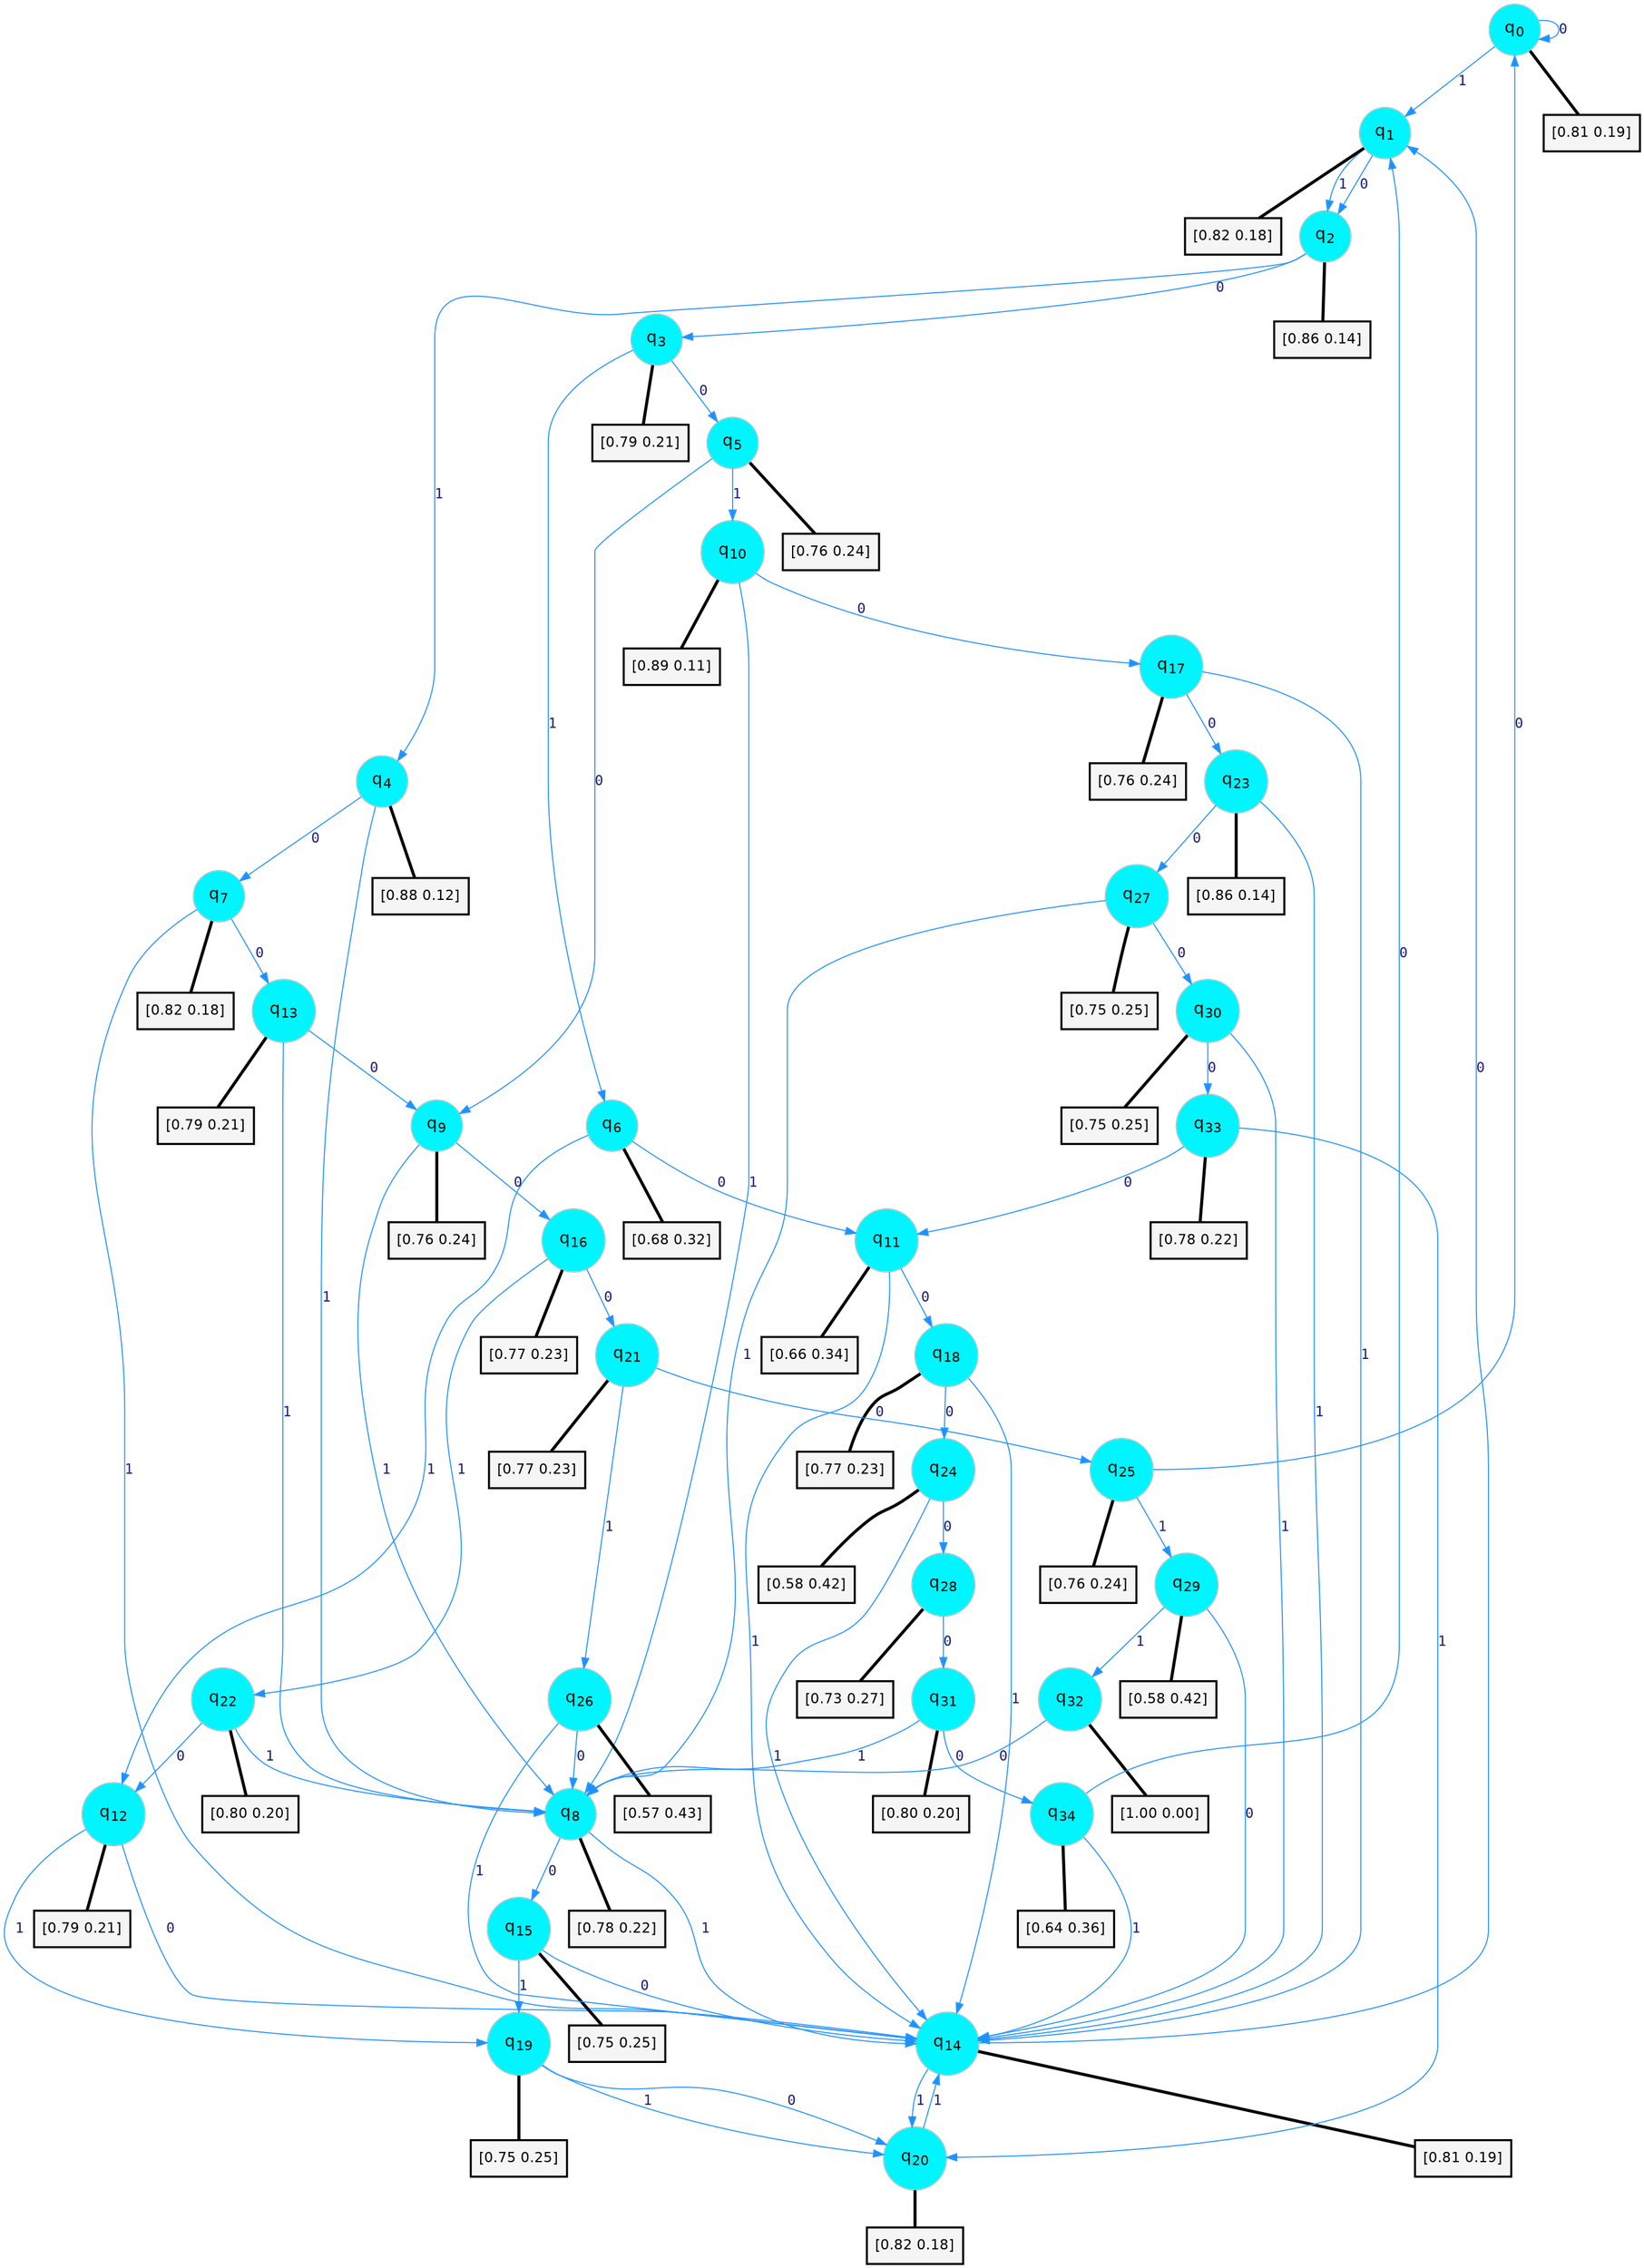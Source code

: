 digraph G {
graph [
bgcolor=transparent, dpi=300, rankdir=TD, size="40,25"];
node [
color=gray, fillcolor=turquoise1, fontcolor=black, fontname=Helvetica, fontsize=16, fontweight=bold, shape=circle, style=filled];
edge [
arrowsize=1, color=dodgerblue1, fontcolor=midnightblue, fontname=courier, fontweight=bold, penwidth=1, style=solid, weight=20];
0[label=<q<SUB>0</SUB>>];
1[label=<q<SUB>1</SUB>>];
2[label=<q<SUB>2</SUB>>];
3[label=<q<SUB>3</SUB>>];
4[label=<q<SUB>4</SUB>>];
5[label=<q<SUB>5</SUB>>];
6[label=<q<SUB>6</SUB>>];
7[label=<q<SUB>7</SUB>>];
8[label=<q<SUB>8</SUB>>];
9[label=<q<SUB>9</SUB>>];
10[label=<q<SUB>10</SUB>>];
11[label=<q<SUB>11</SUB>>];
12[label=<q<SUB>12</SUB>>];
13[label=<q<SUB>13</SUB>>];
14[label=<q<SUB>14</SUB>>];
15[label=<q<SUB>15</SUB>>];
16[label=<q<SUB>16</SUB>>];
17[label=<q<SUB>17</SUB>>];
18[label=<q<SUB>18</SUB>>];
19[label=<q<SUB>19</SUB>>];
20[label=<q<SUB>20</SUB>>];
21[label=<q<SUB>21</SUB>>];
22[label=<q<SUB>22</SUB>>];
23[label=<q<SUB>23</SUB>>];
24[label=<q<SUB>24</SUB>>];
25[label=<q<SUB>25</SUB>>];
26[label=<q<SUB>26</SUB>>];
27[label=<q<SUB>27</SUB>>];
28[label=<q<SUB>28</SUB>>];
29[label=<q<SUB>29</SUB>>];
30[label=<q<SUB>30</SUB>>];
31[label=<q<SUB>31</SUB>>];
32[label=<q<SUB>32</SUB>>];
33[label=<q<SUB>33</SUB>>];
34[label=<q<SUB>34</SUB>>];
35[label="[0.81 0.19]", shape=box,fontcolor=black, fontname=Helvetica, fontsize=14, penwidth=2, fillcolor=whitesmoke,color=black];
36[label="[0.82 0.18]", shape=box,fontcolor=black, fontname=Helvetica, fontsize=14, penwidth=2, fillcolor=whitesmoke,color=black];
37[label="[0.86 0.14]", shape=box,fontcolor=black, fontname=Helvetica, fontsize=14, penwidth=2, fillcolor=whitesmoke,color=black];
38[label="[0.79 0.21]", shape=box,fontcolor=black, fontname=Helvetica, fontsize=14, penwidth=2, fillcolor=whitesmoke,color=black];
39[label="[0.88 0.12]", shape=box,fontcolor=black, fontname=Helvetica, fontsize=14, penwidth=2, fillcolor=whitesmoke,color=black];
40[label="[0.76 0.24]", shape=box,fontcolor=black, fontname=Helvetica, fontsize=14, penwidth=2, fillcolor=whitesmoke,color=black];
41[label="[0.68 0.32]", shape=box,fontcolor=black, fontname=Helvetica, fontsize=14, penwidth=2, fillcolor=whitesmoke,color=black];
42[label="[0.82 0.18]", shape=box,fontcolor=black, fontname=Helvetica, fontsize=14, penwidth=2, fillcolor=whitesmoke,color=black];
43[label="[0.78 0.22]", shape=box,fontcolor=black, fontname=Helvetica, fontsize=14, penwidth=2, fillcolor=whitesmoke,color=black];
44[label="[0.76 0.24]", shape=box,fontcolor=black, fontname=Helvetica, fontsize=14, penwidth=2, fillcolor=whitesmoke,color=black];
45[label="[0.89 0.11]", shape=box,fontcolor=black, fontname=Helvetica, fontsize=14, penwidth=2, fillcolor=whitesmoke,color=black];
46[label="[0.66 0.34]", shape=box,fontcolor=black, fontname=Helvetica, fontsize=14, penwidth=2, fillcolor=whitesmoke,color=black];
47[label="[0.79 0.21]", shape=box,fontcolor=black, fontname=Helvetica, fontsize=14, penwidth=2, fillcolor=whitesmoke,color=black];
48[label="[0.79 0.21]", shape=box,fontcolor=black, fontname=Helvetica, fontsize=14, penwidth=2, fillcolor=whitesmoke,color=black];
49[label="[0.81 0.19]", shape=box,fontcolor=black, fontname=Helvetica, fontsize=14, penwidth=2, fillcolor=whitesmoke,color=black];
50[label="[0.75 0.25]", shape=box,fontcolor=black, fontname=Helvetica, fontsize=14, penwidth=2, fillcolor=whitesmoke,color=black];
51[label="[0.77 0.23]", shape=box,fontcolor=black, fontname=Helvetica, fontsize=14, penwidth=2, fillcolor=whitesmoke,color=black];
52[label="[0.76 0.24]", shape=box,fontcolor=black, fontname=Helvetica, fontsize=14, penwidth=2, fillcolor=whitesmoke,color=black];
53[label="[0.77 0.23]", shape=box,fontcolor=black, fontname=Helvetica, fontsize=14, penwidth=2, fillcolor=whitesmoke,color=black];
54[label="[0.75 0.25]", shape=box,fontcolor=black, fontname=Helvetica, fontsize=14, penwidth=2, fillcolor=whitesmoke,color=black];
55[label="[0.82 0.18]", shape=box,fontcolor=black, fontname=Helvetica, fontsize=14, penwidth=2, fillcolor=whitesmoke,color=black];
56[label="[0.77 0.23]", shape=box,fontcolor=black, fontname=Helvetica, fontsize=14, penwidth=2, fillcolor=whitesmoke,color=black];
57[label="[0.80 0.20]", shape=box,fontcolor=black, fontname=Helvetica, fontsize=14, penwidth=2, fillcolor=whitesmoke,color=black];
58[label="[0.86 0.14]", shape=box,fontcolor=black, fontname=Helvetica, fontsize=14, penwidth=2, fillcolor=whitesmoke,color=black];
59[label="[0.58 0.42]", shape=box,fontcolor=black, fontname=Helvetica, fontsize=14, penwidth=2, fillcolor=whitesmoke,color=black];
60[label="[0.76 0.24]", shape=box,fontcolor=black, fontname=Helvetica, fontsize=14, penwidth=2, fillcolor=whitesmoke,color=black];
61[label="[0.57 0.43]", shape=box,fontcolor=black, fontname=Helvetica, fontsize=14, penwidth=2, fillcolor=whitesmoke,color=black];
62[label="[0.75 0.25]", shape=box,fontcolor=black, fontname=Helvetica, fontsize=14, penwidth=2, fillcolor=whitesmoke,color=black];
63[label="[0.73 0.27]", shape=box,fontcolor=black, fontname=Helvetica, fontsize=14, penwidth=2, fillcolor=whitesmoke,color=black];
64[label="[0.58 0.42]", shape=box,fontcolor=black, fontname=Helvetica, fontsize=14, penwidth=2, fillcolor=whitesmoke,color=black];
65[label="[0.75 0.25]", shape=box,fontcolor=black, fontname=Helvetica, fontsize=14, penwidth=2, fillcolor=whitesmoke,color=black];
66[label="[0.80 0.20]", shape=box,fontcolor=black, fontname=Helvetica, fontsize=14, penwidth=2, fillcolor=whitesmoke,color=black];
67[label="[1.00 0.00]", shape=box,fontcolor=black, fontname=Helvetica, fontsize=14, penwidth=2, fillcolor=whitesmoke,color=black];
68[label="[0.78 0.22]", shape=box,fontcolor=black, fontname=Helvetica, fontsize=14, penwidth=2, fillcolor=whitesmoke,color=black];
69[label="[0.64 0.36]", shape=box,fontcolor=black, fontname=Helvetica, fontsize=14, penwidth=2, fillcolor=whitesmoke,color=black];
0->0 [label=0];
0->1 [label=1];
0->35 [arrowhead=none, penwidth=3,color=black];
1->2 [label=0];
1->2 [label=1];
1->36 [arrowhead=none, penwidth=3,color=black];
2->3 [label=0];
2->4 [label=1];
2->37 [arrowhead=none, penwidth=3,color=black];
3->5 [label=0];
3->6 [label=1];
3->38 [arrowhead=none, penwidth=3,color=black];
4->7 [label=0];
4->8 [label=1];
4->39 [arrowhead=none, penwidth=3,color=black];
5->9 [label=0];
5->10 [label=1];
5->40 [arrowhead=none, penwidth=3,color=black];
6->11 [label=0];
6->12 [label=1];
6->41 [arrowhead=none, penwidth=3,color=black];
7->13 [label=0];
7->14 [label=1];
7->42 [arrowhead=none, penwidth=3,color=black];
8->15 [label=0];
8->14 [label=1];
8->43 [arrowhead=none, penwidth=3,color=black];
9->16 [label=0];
9->8 [label=1];
9->44 [arrowhead=none, penwidth=3,color=black];
10->17 [label=0];
10->8 [label=1];
10->45 [arrowhead=none, penwidth=3,color=black];
11->18 [label=0];
11->14 [label=1];
11->46 [arrowhead=none, penwidth=3,color=black];
12->14 [label=0];
12->19 [label=1];
12->47 [arrowhead=none, penwidth=3,color=black];
13->9 [label=0];
13->8 [label=1];
13->48 [arrowhead=none, penwidth=3,color=black];
14->1 [label=0];
14->20 [label=1];
14->49 [arrowhead=none, penwidth=3,color=black];
15->14 [label=0];
15->19 [label=1];
15->50 [arrowhead=none, penwidth=3,color=black];
16->21 [label=0];
16->22 [label=1];
16->51 [arrowhead=none, penwidth=3,color=black];
17->23 [label=0];
17->14 [label=1];
17->52 [arrowhead=none, penwidth=3,color=black];
18->24 [label=0];
18->14 [label=1];
18->53 [arrowhead=none, penwidth=3,color=black];
19->20 [label=0];
19->20 [label=1];
19->54 [arrowhead=none, penwidth=3,color=black];
20->14 [label=1];
20->55 [arrowhead=none, penwidth=3,color=black];
21->25 [label=0];
21->26 [label=1];
21->56 [arrowhead=none, penwidth=3,color=black];
22->12 [label=0];
22->8 [label=1];
22->57 [arrowhead=none, penwidth=3,color=black];
23->27 [label=0];
23->14 [label=1];
23->58 [arrowhead=none, penwidth=3,color=black];
24->28 [label=0];
24->14 [label=1];
24->59 [arrowhead=none, penwidth=3,color=black];
25->0 [label=0];
25->29 [label=1];
25->60 [arrowhead=none, penwidth=3,color=black];
26->8 [label=0];
26->14 [label=1];
26->61 [arrowhead=none, penwidth=3,color=black];
27->30 [label=0];
27->8 [label=1];
27->62 [arrowhead=none, penwidth=3,color=black];
28->31 [label=0];
28->63 [arrowhead=none, penwidth=3,color=black];
29->14 [label=0];
29->32 [label=1];
29->64 [arrowhead=none, penwidth=3,color=black];
30->33 [label=0];
30->14 [label=1];
30->65 [arrowhead=none, penwidth=3,color=black];
31->34 [label=0];
31->8 [label=1];
31->66 [arrowhead=none, penwidth=3,color=black];
32->8 [label=0];
32->67 [arrowhead=none, penwidth=3,color=black];
33->11 [label=0];
33->20 [label=1];
33->68 [arrowhead=none, penwidth=3,color=black];
34->1 [label=0];
34->14 [label=1];
34->69 [arrowhead=none, penwidth=3,color=black];
}
